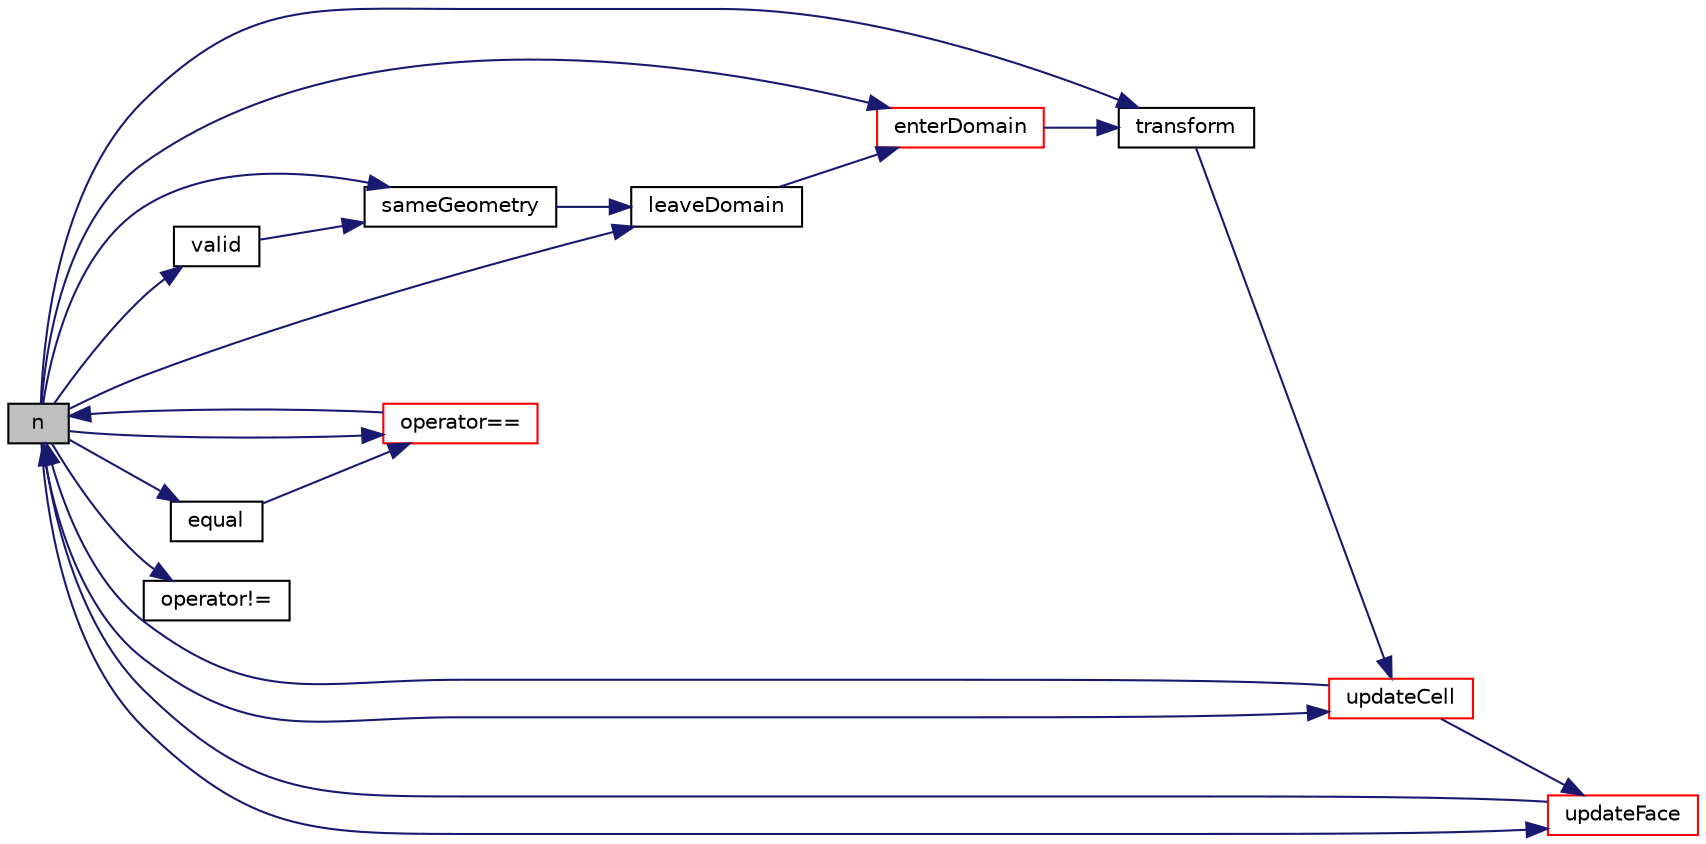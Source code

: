 digraph "n"
{
  bgcolor="transparent";
  edge [fontname="Helvetica",fontsize="10",labelfontname="Helvetica",labelfontsize="10"];
  node [fontname="Helvetica",fontsize="10",shape=record];
  rankdir="LR";
  Node217 [label="n",height=0.2,width=0.4,color="black", fillcolor="grey75", style="filled", fontcolor="black"];
  Node217 -> Node218 [color="midnightblue",fontsize="10",style="solid",fontname="Helvetica"];
  Node218 [label="enterDomain",height=0.2,width=0.4,color="red",URL="$a22233.html#a30e56f2d774aeb55f5bab9973ba1c96c",tooltip="Reverse of leaveDomain. "];
  Node218 -> Node221 [color="midnightblue",fontsize="10",style="solid",fontname="Helvetica"];
  Node221 [label="transform",height=0.2,width=0.4,color="black",URL="$a22233.html#a1d0884150bd9803c4d28ebaecce97692",tooltip="Apply rotation matrix to any coordinates. "];
  Node221 -> Node222 [color="midnightblue",fontsize="10",style="solid",fontname="Helvetica"];
  Node222 [label="updateCell",height=0.2,width=0.4,color="red",URL="$a22233.html#a77204b39a1795badf6e3b5db01bef0c6",tooltip="Influence of neighbouring face. "];
  Node222 -> Node217 [color="midnightblue",fontsize="10",style="solid",fontname="Helvetica"];
  Node222 -> Node406 [color="midnightblue",fontsize="10",style="solid",fontname="Helvetica"];
  Node406 [label="updateFace",height=0.2,width=0.4,color="red",URL="$a22233.html#aa349933ffb3c59237d0798b6e6d0c8fd",tooltip="Influence of neighbouring cell. "];
  Node406 -> Node217 [color="midnightblue",fontsize="10",style="solid",fontname="Helvetica"];
  Node217 -> Node409 [color="midnightblue",fontsize="10",style="solid",fontname="Helvetica"];
  Node409 [label="equal",height=0.2,width=0.4,color="black",URL="$a22233.html#ad695feda86288e4750653ee4b81106c1",tooltip="Same (like operator==) "];
  Node409 -> Node410 [color="midnightblue",fontsize="10",style="solid",fontname="Helvetica"];
  Node410 [label="operator==",height=0.2,width=0.4,color="red",URL="$a22233.html#a610ecf3e99e3f6c10a47283dca9d30cf"];
  Node410 -> Node217 [color="midnightblue",fontsize="10",style="solid",fontname="Helvetica"];
  Node217 -> Node411 [color="midnightblue",fontsize="10",style="solid",fontname="Helvetica"];
  Node411 [label="leaveDomain",height=0.2,width=0.4,color="black",URL="$a22233.html#ad715df4ee5b3ac336b4c7ef6fc1c4970",tooltip="Convert any absolute coordinates into relative to (patch)face. "];
  Node411 -> Node218 [color="midnightblue",fontsize="10",style="solid",fontname="Helvetica"];
  Node217 -> Node412 [color="midnightblue",fontsize="10",style="solid",fontname="Helvetica"];
  Node412 [label="operator!=",height=0.2,width=0.4,color="black",URL="$a22233.html#a0dbb0cd02a74eec747f1e0718c195e47"];
  Node217 -> Node410 [color="midnightblue",fontsize="10",style="solid",fontname="Helvetica"];
  Node217 -> Node413 [color="midnightblue",fontsize="10",style="solid",fontname="Helvetica"];
  Node413 [label="sameGeometry",height=0.2,width=0.4,color="black",URL="$a22233.html#a3127c26b4473ae925ce18481f9243992",tooltip="Check for identical geometrical data. Used for cyclics checking. "];
  Node413 -> Node411 [color="midnightblue",fontsize="10",style="solid",fontname="Helvetica"];
  Node217 -> Node221 [color="midnightblue",fontsize="10",style="solid",fontname="Helvetica"];
  Node217 -> Node222 [color="midnightblue",fontsize="10",style="solid",fontname="Helvetica"];
  Node217 -> Node406 [color="midnightblue",fontsize="10",style="solid",fontname="Helvetica"];
  Node217 -> Node414 [color="midnightblue",fontsize="10",style="solid",fontname="Helvetica"];
  Node414 [label="valid",height=0.2,width=0.4,color="black",URL="$a22233.html#aa4ad85c1548bba1f67ef9566c82f7baa",tooltip="Check whether origin has been changed at all or. "];
  Node414 -> Node413 [color="midnightblue",fontsize="10",style="solid",fontname="Helvetica"];
}
